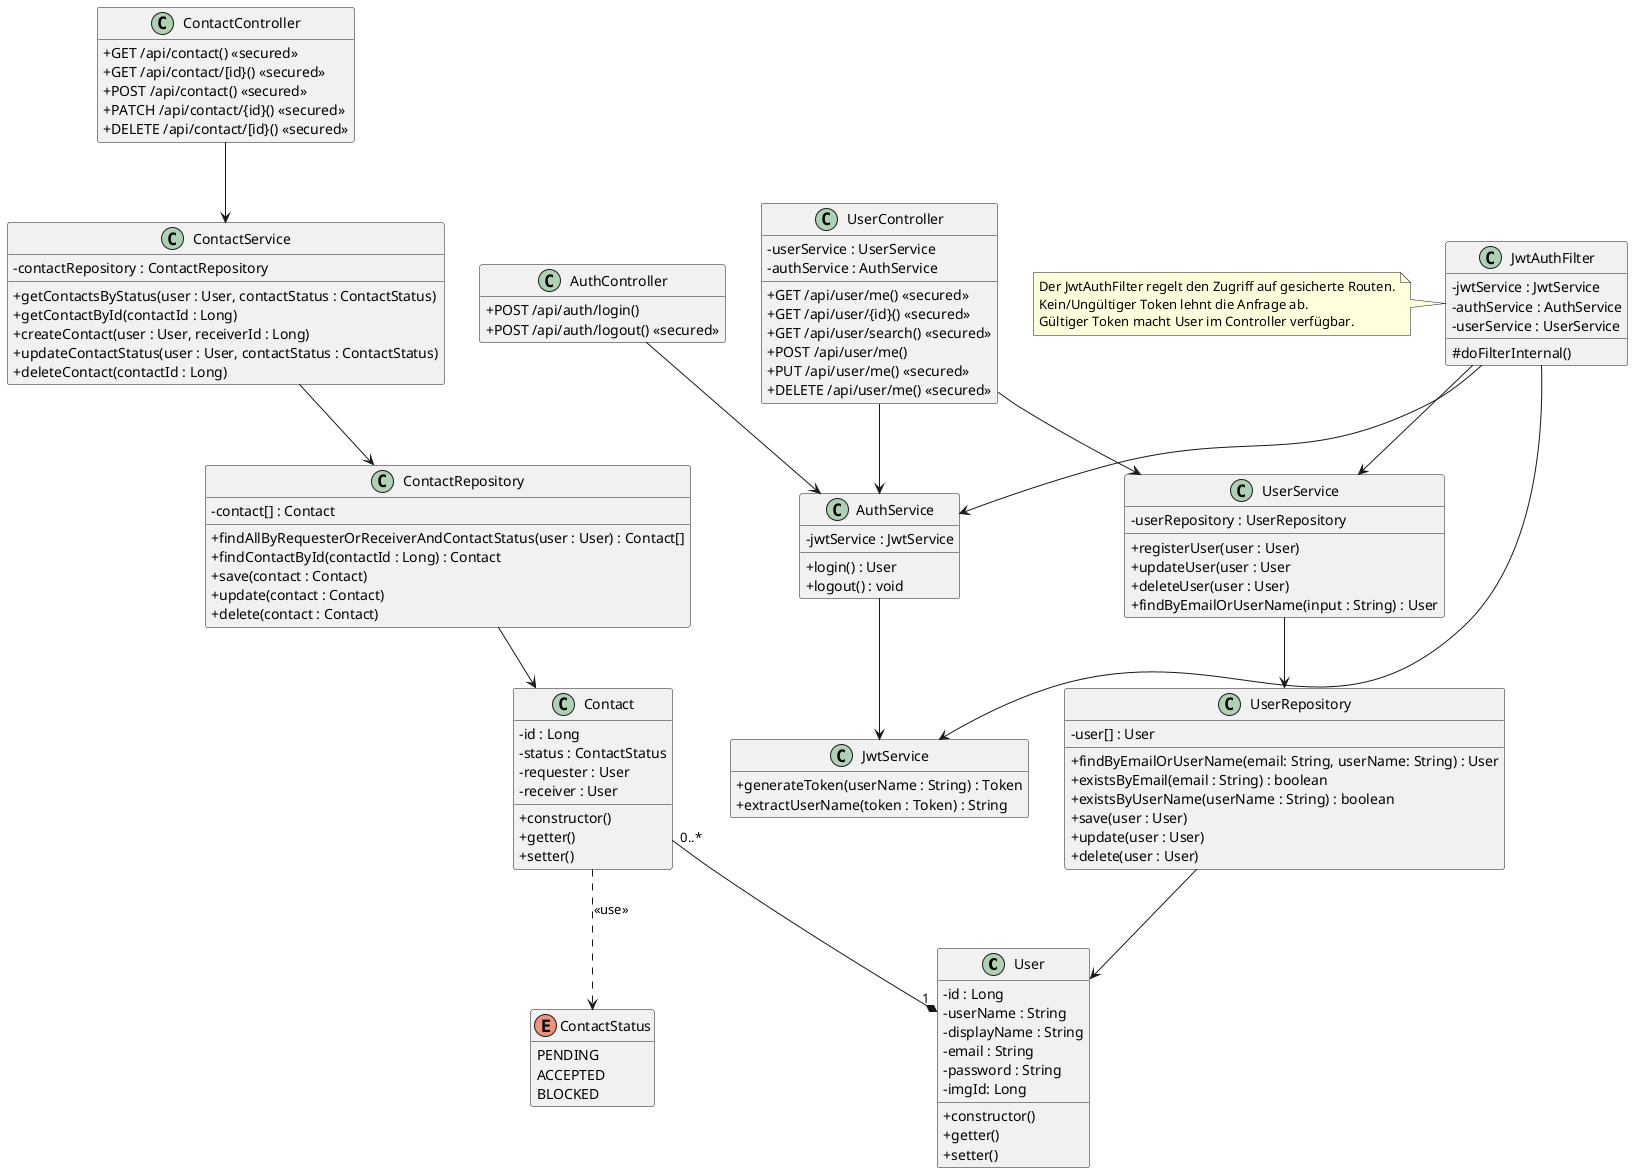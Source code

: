 @startuml
skinparam classAttributeIconSize 0
hide empty members

class User {
    - id : Long
    - userName : String
    - displayName : String
    - email : String
    - password : String
    - imgId: Long
    + constructor()
    + getter()
    + setter()
}

class UserRepository {
    - user[] : User
    + findByEmailOrUserName(email: String, userName: String) : User
    + existsByEmail(email : String) : boolean
    + existsByUserName(userName : String) : boolean
    + save(user : User)
    + update(user : User)
    + delete(user : User)
}

class UserService {
    - userRepository : UserRepository
    + registerUser(user : User)
    + updateUser(user : User
    + deleteUser(user : User)
    + findByEmailOrUserName(input : String) : User
}

class UserController {
    - userService : UserService
    - authService : AuthService
    + GET /api/user/me() <<secured>>
    + GET /api/user/{id}() <<secured>>
    + GET /api/user/search() <<secured>>
    + POST /api/user/me()
    + PUT /api/user/me() <<secured>>
    + DELETE /api/user/me() <<secured>>
}

class JwtService {
    + generateToken(userName : String) : Token
    + extractUserName(token : Token) : String
}

class JwtAuthFilter {
    - jwtService : JwtService
    - authService : AuthService
    - userService : UserService
    # doFilterInternal()
}

note left of JwtAuthFilter
    Der JwtAuthFilter regelt den Zugriff auf gesicherte Routen.
    Kein/Ungültiger Token lehnt die Anfrage ab.
    Gültiger Token macht User im Controller verfügbar.
end note

class AuthService {
    - jwtService : JwtService
    + login() : User
    + logout() : void
}

class AuthController {
    + POST /api/auth/login()
    + POST /api/auth/logout() <<secured>>
}

UserRepository --> User
UserService --> UserRepository
UserController --> AuthService
UserController --> UserService
AuthService --> JwtService
AuthController --> AuthService
JwtAuthFilter --> UserService
JwtAuthFilter --> JwtService
JwtAuthFilter --> AuthService

enum ContactStatus {
    PENDING
    ACCEPTED
    BLOCKED
}

class Contact {
    - id : Long
    - status : ContactStatus
    - requester : User
    - receiver : User
    + constructor()
    + getter()
    + setter()
}

class ContactRepository {
    - contact[] : Contact
    + findAllByRequesterOrReceiverAndContactStatus(user : User) : Contact[]
    + findContactById(contactId : Long) : Contact
    + save(contact : Contact)
    + update(contact : Contact)
    + delete(contact : Contact)
}

class ContactService {
    - contactRepository : ContactRepository
    + getContactsByStatus(user : User, contactStatus : ContactStatus)
    + getContactById(contactId : Long)
    + createContact(user : User, receiverId : Long)
    + updateContactStatus(user : User, contactStatus : ContactStatus)
    + deleteContact(contactId : Long)
}

class ContactController {
    + GET /api/contact() <<secured>>
    + GET /api/contact/[id}() <<secured>>
    + POST /api/contact() <<secured>>
    + PATCH /api/contact/{id}() <<secured>>
    + DELETE /api/contact/[id}() <<secured>>
}

Contact "0..*" --* "1" User
Contact ..> ContactStatus : <<use>>
ContactRepository --> Contact
ContactService --> ContactRepository
ContactController --> ContactService

@enduml
